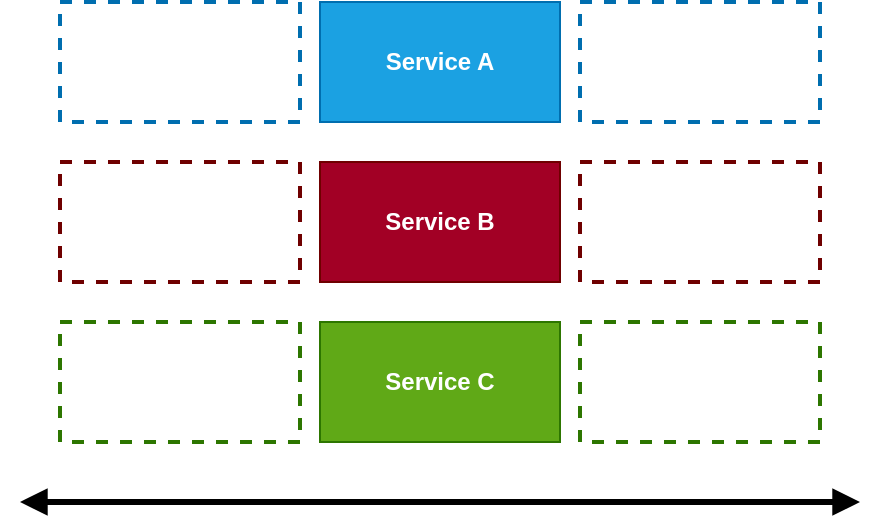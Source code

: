 <mxfile version="19.0.3" type="device" pages="5"><diagram id="0OECldh3CUY0Zj7kJu_C" name="Elastic"><mxGraphModel dx="1822" dy="857" grid="0" gridSize="10" guides="1" tooltips="1" connect="1" arrows="1" fold="1" page="0" pageScale="1" pageWidth="850" pageHeight="1100" math="0" shadow="0"><root><mxCell id="0"/><mxCell id="1" parent="0"/><mxCell id="ya2KQoCwG2eY5__7Em-c-3" value="Service A" style="rounded=0;whiteSpace=wrap;html=1;fontStyle=1;fillColor=#1ba1e2;fontColor=#ffffff;strokeColor=#006EAF;" vertex="1" parent="1"><mxGeometry x="-70" y="280" width="120" height="60" as="geometry"/></mxCell><mxCell id="ya2KQoCwG2eY5__7Em-c-5" value="Service B" style="rounded=0;whiteSpace=wrap;html=1;fontStyle=1;fillColor=#a20025;fontColor=#ffffff;strokeColor=#6F0000;" vertex="1" parent="1"><mxGeometry x="-70" y="360" width="120" height="60" as="geometry"/></mxCell><mxCell id="D9kXNerJ4vd0C6S3fOvj-1" value="Service C" style="rounded=0;whiteSpace=wrap;html=1;fontStyle=1;fillColor=#60a917;fontColor=#ffffff;strokeColor=#2D7600;" vertex="1" parent="1"><mxGeometry x="-70" y="440" width="120" height="60" as="geometry"/></mxCell><mxCell id="D9kXNerJ4vd0C6S3fOvj-2" value="Service A" style="rounded=0;whiteSpace=wrap;html=1;fontStyle=1;fillColor=none;fontColor=#ffffff;strokeColor=#006EAF;dashed=1;strokeWidth=2;" vertex="1" parent="1"><mxGeometry x="-200" y="280" width="120" height="60" as="geometry"/></mxCell><mxCell id="D9kXNerJ4vd0C6S3fOvj-3" value="Service A" style="rounded=0;whiteSpace=wrap;html=1;fontStyle=1;fillColor=none;fontColor=#ffffff;strokeColor=#006EAF;dashed=1;strokeWidth=2;" vertex="1" parent="1"><mxGeometry x="60" y="280" width="120" height="60" as="geometry"/></mxCell><mxCell id="D9kXNerJ4vd0C6S3fOvj-4" value="Service B" style="rounded=0;whiteSpace=wrap;html=1;fontStyle=1;fillColor=none;fontColor=#ffffff;strokeColor=#6F0000;dashed=1;strokeWidth=2;" vertex="1" parent="1"><mxGeometry x="-200" y="360" width="120" height="60" as="geometry"/></mxCell><mxCell id="D9kXNerJ4vd0C6S3fOvj-5" value="Service B" style="rounded=0;whiteSpace=wrap;html=1;fontStyle=1;fillColor=none;fontColor=#ffffff;strokeColor=#6F0000;dashed=1;strokeWidth=2;" vertex="1" parent="1"><mxGeometry x="60" y="360" width="120" height="60" as="geometry"/></mxCell><mxCell id="D9kXNerJ4vd0C6S3fOvj-6" value="Service C" style="rounded=0;whiteSpace=wrap;html=1;fontStyle=1;fillColor=none;fontColor=#ffffff;strokeColor=#2D7600;strokeWidth=2;dashed=1;" vertex="1" parent="1"><mxGeometry x="-200" y="440" width="120" height="60" as="geometry"/></mxCell><mxCell id="D9kXNerJ4vd0C6S3fOvj-7" value="Service C" style="rounded=0;whiteSpace=wrap;html=1;fontStyle=1;fillColor=none;fontColor=#ffffff;strokeColor=#2D7600;strokeWidth=2;dashed=1;" vertex="1" parent="1"><mxGeometry x="60" y="440" width="120" height="60" as="geometry"/></mxCell><mxCell id="D9kXNerJ4vd0C6S3fOvj-11" value="" style="endArrow=block;startArrow=block;html=1;strokeWidth=3;endFill=1;startFill=1;" edge="1" parent="1"><mxGeometry width="50" height="50" relative="1" as="geometry"><mxPoint x="-220" y="530" as="sourcePoint"/><mxPoint x="200" y="530" as="targetPoint"/></mxGeometry></mxCell></root></mxGraphModel></diagram><diagram name="Load" id="_1fG6cmbkqSUhpi2Xgan"><mxGraphModel dx="1822" dy="857" grid="1" gridSize="10" guides="1" tooltips="1" connect="1" arrows="1" fold="1" page="0" pageScale="1" pageWidth="850" pageHeight="1100" math="0" shadow="0"><root><mxCell id="J8ML68VtLYVBr-G6Tb8F-0"/><mxCell id="J8ML68VtLYVBr-G6Tb8F-1" parent="J8ML68VtLYVBr-G6Tb8F-0"/><mxCell id="J8ML68VtLYVBr-G6Tb8F-2" value="Service A" style="rounded=0;whiteSpace=wrap;html=1;fontStyle=1;fillColor=#1ba1e2;fontColor=#ffffff;strokeColor=#006EAF;" vertex="1" parent="J8ML68VtLYVBr-G6Tb8F-1"><mxGeometry x="-200" y="300" width="120" height="60" as="geometry"/></mxCell><mxCell id="J8ML68VtLYVBr-G6Tb8F-3" value="Service B" style="rounded=0;whiteSpace=wrap;html=1;fontStyle=1;fillColor=#a20025;fontColor=#ffffff;strokeColor=#6F0000;" vertex="1" parent="J8ML68VtLYVBr-G6Tb8F-1"><mxGeometry x="-40" y="300" width="120" height="60" as="geometry"/></mxCell><mxCell id="J8ML68VtLYVBr-G6Tb8F-4" value="Service B" style="rounded=0;whiteSpace=wrap;html=1;fontStyle=1;fillColor=#a20025;fontColor=#ffffff;strokeColor=#6F0000;" vertex="1" parent="J8ML68VtLYVBr-G6Tb8F-1"><mxGeometry x="-40" y="230" width="120" height="60" as="geometry"/></mxCell><mxCell id="J8ML68VtLYVBr-G6Tb8F-5" value="Service B" style="rounded=0;whiteSpace=wrap;html=1;fontStyle=1;fillColor=#a20025;fontColor=#ffffff;strokeColor=#6F0000;" vertex="1" parent="J8ML68VtLYVBr-G6Tb8F-1"><mxGeometry x="-40" y="160" width="120" height="60" as="geometry"/></mxCell><mxCell id="J8ML68VtLYVBr-G6Tb8F-6" value="Service B" style="rounded=0;whiteSpace=wrap;html=1;fontStyle=1;fillColor=#a20025;fontColor=#ffffff;strokeColor=#6F0000;" vertex="1" parent="J8ML68VtLYVBr-G6Tb8F-1"><mxGeometry x="91" y="300" width="120" height="60" as="geometry"/></mxCell><mxCell id="J8ML68VtLYVBr-G6Tb8F-7" value="Service B" style="rounded=0;whiteSpace=wrap;html=1;fontStyle=1;fillColor=#a20025;fontColor=#ffffff;strokeColor=#6F0000;" vertex="1" parent="J8ML68VtLYVBr-G6Tb8F-1"><mxGeometry x="90" y="230" width="120" height="60" as="geometry"/></mxCell><mxCell id="J8ML68VtLYVBr-G6Tb8F-8" value="Service B" style="rounded=0;whiteSpace=wrap;html=1;fontStyle=1;fillColor=#a20025;fontColor=#ffffff;strokeColor=#6F0000;" vertex="1" parent="J8ML68VtLYVBr-G6Tb8F-1"><mxGeometry x="91" y="160" width="120" height="60" as="geometry"/></mxCell><mxCell id="J8ML68VtLYVBr-G6Tb8F-9" value="Service B" style="rounded=0;whiteSpace=wrap;html=1;fontStyle=1;fillColor=#a20025;fontColor=#ffffff;strokeColor=#6F0000;" vertex="1" parent="J8ML68VtLYVBr-G6Tb8F-1"><mxGeometry x="221" y="300" width="120" height="60" as="geometry"/></mxCell><mxCell id="J8ML68VtLYVBr-G6Tb8F-10" value="Service B" style="rounded=0;whiteSpace=wrap;html=1;fontStyle=1;fillColor=#a20025;fontColor=#ffffff;strokeColor=#6F0000;" vertex="1" parent="J8ML68VtLYVBr-G6Tb8F-1"><mxGeometry x="220" y="230" width="120" height="60" as="geometry"/></mxCell><mxCell id="J8ML68VtLYVBr-G6Tb8F-11" value="Service B" style="rounded=0;whiteSpace=wrap;html=1;fontStyle=1;fillColor=#a20025;fontColor=#ffffff;strokeColor=#6F0000;" vertex="1" parent="J8ML68VtLYVBr-G6Tb8F-1"><mxGeometry x="221" y="160" width="120" height="60" as="geometry"/></mxCell></root></mxGraphModel></diagram><diagram id="i6OC5Q5daCYaXQlnihMH" name="Team"><mxGraphModel dx="1422" dy="857" grid="1" gridSize="10" guides="1" tooltips="1" connect="1" arrows="1" fold="1" page="0" pageScale="1" pageWidth="850" pageHeight="1100" math="0" shadow="0"><root><mxCell id="0"/><mxCell id="1" parent="0"/><mxCell id="bqCq_Z2S7qZRpBvtSbOy-11" style="edgeStyle=orthogonalEdgeStyle;rounded=0;orthogonalLoop=1;jettySize=auto;html=1;startArrow=none;startFill=0;endArrow=none;endFill=0;strokeWidth=2;" edge="1" parent="1" source="bqCq_Z2S7qZRpBvtSbOy-6" target="bqCq_Z2S7qZRpBvtSbOy-1"><mxGeometry relative="1" as="geometry"/></mxCell><mxCell id="bqCq_Z2S7qZRpBvtSbOy-1" value="Payment" style="rounded=0;whiteSpace=wrap;html=1;fontStyle=1;fillColor=#1ba1e2;fontColor=#ffffff;strokeColor=#006EAF;" vertex="1" parent="1"><mxGeometry x="80" y="320" width="120" height="60" as="geometry"/></mxCell><mxCell id="bqCq_Z2S7qZRpBvtSbOy-2" value="Inventory" style="rounded=0;whiteSpace=wrap;html=1;fontStyle=1;fillColor=#a20025;fontColor=#ffffff;strokeColor=#6F0000;" vertex="1" parent="1"><mxGeometry x="240" y="320" width="120" height="60" as="geometry"/></mxCell><mxCell id="bqCq_Z2S7qZRpBvtSbOy-3" value="Delivery" style="rounded=0;whiteSpace=wrap;html=1;fontStyle=1;fillColor=#60a917;fontColor=#ffffff;strokeColor=#2D7600;" vertex="1" parent="1"><mxGeometry x="400" y="320" width="120" height="60" as="geometry"/></mxCell><mxCell id="bqCq_Z2S7qZRpBvtSbOy-6" value="Team A" style="outlineConnect=0;dashed=0;verticalLabelPosition=bottom;verticalAlign=top;align=center;html=1;shape=mxgraph.aws3.users;fillColor=#D2D3D3;gradientColor=none;fontStyle=1;labelBackgroundColor=default;" vertex="1" parent="1"><mxGeometry x="107" y="170" width="66" height="63" as="geometry"/></mxCell><mxCell id="bqCq_Z2S7qZRpBvtSbOy-13" style="edgeStyle=orthogonalEdgeStyle;rounded=0;orthogonalLoop=1;jettySize=auto;html=1;startArrow=none;startFill=0;endArrow=none;endFill=0;strokeWidth=2;" edge="1" parent="1" source="bqCq_Z2S7qZRpBvtSbOy-14" target="bqCq_Z2S7qZRpBvtSbOy-2"><mxGeometry relative="1" as="geometry"><mxPoint x="210" y="130" as="sourcePoint"/><mxPoint x="150" y="330.0" as="targetPoint"/></mxGeometry></mxCell><mxCell id="bqCq_Z2S7qZRpBvtSbOy-15" style="edgeStyle=orthogonalEdgeStyle;rounded=0;orthogonalLoop=1;jettySize=auto;html=1;startArrow=none;startFill=0;endArrow=none;endFill=0;strokeWidth=2;" edge="1" parent="1" source="bqCq_Z2S7qZRpBvtSbOy-14" target="bqCq_Z2S7qZRpBvtSbOy-3"><mxGeometry relative="1" as="geometry"><mxPoint x="393.0" y="243" as="sourcePoint"/><mxPoint x="310.034" y="330.0" as="targetPoint"/></mxGeometry></mxCell><mxCell id="bqCq_Z2S7qZRpBvtSbOy-14" value="Team B" style="outlineConnect=0;dashed=0;verticalLabelPosition=bottom;verticalAlign=top;align=center;html=1;shape=mxgraph.aws3.users;fillColor=#D2D3D3;gradientColor=none;fontStyle=1;labelBackgroundColor=default;" vertex="1" parent="1"><mxGeometry x="347" y="170" width="66" height="63" as="geometry"/></mxCell></root></mxGraphModel></diagram><diagram name="Domain" id="-JuixZJ8evr4mi7kjdIL"><mxGraphModel dx="1213" dy="490" grid="1" gridSize="10" guides="1" tooltips="1" connect="1" arrows="1" fold="1" page="0" pageScale="1" pageWidth="850" pageHeight="1100" math="0" shadow="0"><root><mxCell id="RZMwzt3eNdT02VkemEa9-0"/><mxCell id="RZMwzt3eNdT02VkemEa9-1" parent="RZMwzt3eNdT02VkemEa9-0"/><mxCell id="Q7m2IWoie80rdJSWhXZR-0" style="edgeStyle=orthogonalEdgeStyle;rounded=0;orthogonalLoop=1;jettySize=auto;html=1;entryX=0;entryY=0.5;entryDx=0;entryDy=0;startArrow=none;startFill=0;endArrow=block;endFill=1;strokeWidth=2;exitX=0.998;exitY=0.115;exitDx=0;exitDy=0;exitPerimeter=0;" edge="1" parent="RZMwzt3eNdT02VkemEa9-1" source="Q7m2IWoie80rdJSWhXZR-1" target="RZMwzt3eNdT02VkemEa9-2"><mxGeometry relative="1" as="geometry"/></mxCell><mxCell id="RZMwzt3eNdT02VkemEa9-2" value="Payment" style="rounded=0;whiteSpace=wrap;html=1;fontStyle=1;fillColor=#1ba1e2;fontColor=#ffffff;strokeColor=#006EAF;" vertex="1" parent="RZMwzt3eNdT02VkemEa9-1"><mxGeometry x="-130" y="240" width="120" height="60" as="geometry"/></mxCell><mxCell id="RZMwzt3eNdT02VkemEa9-3" value="Inventory" style="rounded=0;whiteSpace=wrap;html=1;fontStyle=1;fillColor=#a20025;fontColor=#ffffff;strokeColor=#6F0000;" vertex="1" parent="RZMwzt3eNdT02VkemEa9-1"><mxGeometry x="-130" y="340" width="120" height="60" as="geometry"/></mxCell><mxCell id="Q7m2IWoie80rdJSWhXZR-4" style="edgeStyle=orthogonalEdgeStyle;rounded=0;orthogonalLoop=1;jettySize=auto;html=1;startArrow=none;startFill=0;endArrow=none;endFill=0;strokeWidth=2;" edge="1" parent="RZMwzt3eNdT02VkemEa9-1" source="RZMwzt3eNdT02VkemEa9-4" target="Q7m2IWoie80rdJSWhXZR-2"><mxGeometry relative="1" as="geometry"/></mxCell><mxCell id="RZMwzt3eNdT02VkemEa9-4" value="Delivery" style="rounded=0;whiteSpace=wrap;html=1;fontStyle=1;fillColor=#60a917;fontColor=#ffffff;strokeColor=#2D7600;" vertex="1" parent="RZMwzt3eNdT02VkemEa9-1"><mxGeometry x="-130" y="440" width="120" height="60" as="geometry"/></mxCell><mxCell id="Q7m2IWoie80rdJSWhXZR-3" style="edgeStyle=orthogonalEdgeStyle;rounded=0;orthogonalLoop=1;jettySize=auto;html=1;startArrow=none;startFill=0;endArrow=block;endFill=1;strokeWidth=2;exitX=1.002;exitY=0.883;exitDx=0;exitDy=0;exitPerimeter=0;" edge="1" parent="RZMwzt3eNdT02VkemEa9-1" source="Q7m2IWoie80rdJSWhXZR-1" target="Q7m2IWoie80rdJSWhXZR-2"><mxGeometry relative="1" as="geometry"/></mxCell><mxCell id="Q7m2IWoie80rdJSWhXZR-1" value="Checkout" style="rounded=0;whiteSpace=wrap;html=1;fontStyle=1;fillColor=#6a00ff;fontColor=#ffffff;strokeColor=#3700CC;" vertex="1" parent="RZMwzt3eNdT02VkemEa9-1"><mxGeometry x="-320" y="240" width="70" height="260" as="geometry"/></mxCell><mxCell id="Q7m2IWoie80rdJSWhXZR-2" value="" style="shape=cylinder3;whiteSpace=wrap;html=1;boundedLbl=1;backgroundOutline=1;size=8;rotation=-90;fillColor=#333333;" vertex="1" parent="RZMwzt3eNdT02VkemEa9-1"><mxGeometry x="-200" y="440" width="20" height="60" as="geometry"/></mxCell><mxCell id="Q7m2IWoie80rdJSWhXZR-6" style="edgeStyle=orthogonalEdgeStyle;rounded=0;orthogonalLoop=1;jettySize=auto;html=1;entryX=0;entryY=0.5;entryDx=0;entryDy=0;startArrow=none;startFill=0;endArrow=block;endFill=1;strokeWidth=2;exitX=1;exitY=0.5;exitDx=0;exitDy=0;" edge="1" parent="RZMwzt3eNdT02VkemEa9-1" source="Q7m2IWoie80rdJSWhXZR-1" target="RZMwzt3eNdT02VkemEa9-3"><mxGeometry relative="1" as="geometry"><mxPoint x="-200" y="330" as="sourcePoint"/><mxPoint x="-40" y="280" as="targetPoint"/></mxGeometry></mxCell></root></mxGraphModel></diagram><diagram name="Migration" id="cCq3BZgt2744obllVP9J"><mxGraphModel dx="813" dy="490" grid="0" gridSize="10" guides="1" tooltips="1" connect="1" arrows="1" fold="1" page="0" pageScale="1" pageWidth="850" pageHeight="1100" math="0" shadow="0"><root><mxCell id="Vo3SaIBvsuH4nvYEA2TV-0"/><mxCell id="Vo3SaIBvsuH4nvYEA2TV-1" parent="Vo3SaIBvsuH4nvYEA2TV-0"/><mxCell id="Vo3SaIBvsuH4nvYEA2TV-3" value="Service A" style="rounded=0;whiteSpace=wrap;html=1;fontStyle=1;fillColor=#1ba1e2;fontColor=#ffffff;strokeColor=#006EAF;" vertex="1" parent="Vo3SaIBvsuH4nvYEA2TV-1"><mxGeometry x="330" y="90" width="120" height="60" as="geometry"/></mxCell><mxCell id="Vo3SaIBvsuH4nvYEA2TV-4" value="Service B" style="rounded=0;whiteSpace=wrap;html=1;fontStyle=1;fillColor=#a20025;fontColor=#ffffff;strokeColor=#6F0000;" vertex="1" parent="Vo3SaIBvsuH4nvYEA2TV-1"><mxGeometry x="330" y="170" width="120" height="60" as="geometry"/></mxCell><mxCell id="AGJW9mDPczsaDHC0-3aw-0" value="Legacy" style="rounded=0;whiteSpace=wrap;html=1;fontStyle=1;fillColor=#000000;fontColor=#ffffff;strokeColor=#FFFFFF;strokeWidth=2;verticalAlign=top;" vertex="1" parent="Vo3SaIBvsuH4nvYEA2TV-1"><mxGeometry x="80" y="40" width="180" height="320" as="geometry"/></mxCell><mxCell id="894foGDghMJTwSLlA2OG-1" value="" style="rounded=0;whiteSpace=wrap;html=1;fontStyle=1;fillColor=none;fontColor=#ffffff;strokeColor=#A20025;dashed=1;strokeWidth=2;" vertex="1" parent="Vo3SaIBvsuH4nvYEA2TV-1"><mxGeometry x="180" y="190" width="65" height="20" as="geometry"/></mxCell><mxCell id="894foGDghMJTwSLlA2OG-4" value="" style="rounded=0;whiteSpace=wrap;html=1;fontStyle=1;fillColor=none;fontColor=#ffffff;strokeColor=#1BA1E2;dashed=1;strokeWidth=2;" vertex="1" parent="Vo3SaIBvsuH4nvYEA2TV-1"><mxGeometry x="180" y="110" width="65" height="20" as="geometry"/></mxCell><mxCell id="914iseiMbEbjZNDjWG9o-0" value="New Service C" style="rounded=0;whiteSpace=wrap;html=1;fontStyle=1;fillColor=#60a917;fontColor=#ffffff;strokeColor=#2D7600;" vertex="1" parent="Vo3SaIBvsuH4nvYEA2TV-1"><mxGeometry x="330" y="280" width="120" height="60" as="geometry"/></mxCell><mxCell id="xPn8t8-nfeOp50liqFW6-0" style="edgeStyle=orthogonalEdgeStyle;rounded=0;orthogonalLoop=1;jettySize=auto;html=1;entryX=0;entryY=0.25;entryDx=0;entryDy=0;startArrow=none;startFill=0;endArrow=block;endFill=1;strokeWidth=2;exitX=1;exitY=0.796;exitDx=0;exitDy=0;exitPerimeter=0;" edge="1" parent="Vo3SaIBvsuH4nvYEA2TV-1" source="AGJW9mDPczsaDHC0-3aw-0" target="914iseiMbEbjZNDjWG9o-0"><mxGeometry relative="1" as="geometry"><mxPoint x="230" y="430" as="sourcePoint"/><mxPoint x="350" y="430" as="targetPoint"/></mxGeometry></mxCell><mxCell id="xPn8t8-nfeOp50liqFW6-1" style="edgeStyle=orthogonalEdgeStyle;rounded=0;orthogonalLoop=1;jettySize=auto;html=1;entryX=1.003;entryY=0.89;entryDx=0;entryDy=0;startArrow=none;startFill=0;endArrow=block;endFill=1;strokeWidth=2;exitX=0;exitY=0.75;exitDx=0;exitDy=0;entryPerimeter=0;" edge="1" parent="Vo3SaIBvsuH4nvYEA2TV-1" source="914iseiMbEbjZNDjWG9o-0" target="AGJW9mDPczsaDHC0-3aw-0"><mxGeometry relative="1" as="geometry"><mxPoint x="270" y="304.72" as="sourcePoint"/><mxPoint x="340.0" y="305" as="targetPoint"/></mxGeometry></mxCell><mxCell id="xPn8t8-nfeOp50liqFW6-8" style="edgeStyle=orthogonalEdgeStyle;rounded=0;orthogonalLoop=1;jettySize=auto;html=1;entryX=0;entryY=0.5;entryDx=0;entryDy=0;startArrow=none;startFill=0;endArrow=open;endFill=0;strokeWidth=2;exitX=1;exitY=0.5;exitDx=0;exitDy=0;fillColor=#1ba1e2;strokeColor=#006EAF;dashed=1;dashPattern=1 1;" edge="1" parent="Vo3SaIBvsuH4nvYEA2TV-1" source="894foGDghMJTwSLlA2OG-4" target="Vo3SaIBvsuH4nvYEA2TV-3"><mxGeometry relative="1" as="geometry"><mxPoint x="270" y="304.72" as="sourcePoint"/><mxPoint x="340" y="305" as="targetPoint"/></mxGeometry></mxCell></root></mxGraphModel></diagram></mxfile>
